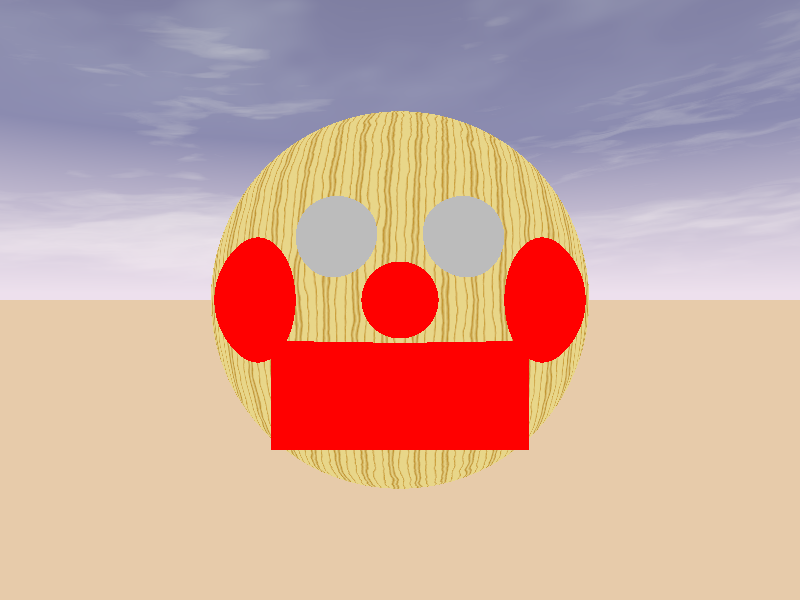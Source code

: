 //  1_sphere3ed.pov
#include "colors.inc"  
#include "skies.inc"  
#include "textures.inc" 

//statics  
camera{ 
  location <0.0, 0.0, -10.0> 
  look_at  <0.0, 0.0, 0.0>
} 
sky_sphere {
  S_Cloud1
}

plane {
  y, -4
  pigment { color rgb <0.8,0.6,0.4> }
}      



light_source { 
  <5.0,5.0,-5.0> 
  color rgb <1.0, 1.0, 1.0>
} 

light_source { 
  <-5.0,5.0,-5.0> 
  color rgb <1.0, 1.0, 1.0>
}

light_source { 
  <0.0,-5.0,-5.0> 
  color rgb <1.0, 1.0, 1.0>
}

// body
sphere { 
  <0.0, 0.0 ,0.0>, 3.0 
//  pigment { rgb <1.0, 1.0, 0.25> }
  
    texture {
    Yellow_Pine  
    finish { Shiny }
    scale 4
  }
  
  
}    

// left
sphere { 
  <-1.5, 0.0 ,-1.75>, 1.0  
  pigment { rgb <1.0, 0.0, 0.0> }
} 
//right
sphere { 
  <1.5, 0.0 ,-1.75>, 1.0  
  pigment { rgb <1.0, 0.0, 0.0> }
}

 
// left
sphere { 
  <-0.75, 0.75 ,-2.75>, 0.5  
  pigment { rgb <0.5, 0.5, 0.5> }
} 
//right
sphere { 
  <0.75, 0.75 ,-2.75>, 0.5  
  pigment { rgb <0.5, 0.5, 0.5> }
}


//right
sphere { 
  <0.0, 0.0 ,-2.75>, 0.5  
  pigment { rgb <1.0, 0.0, 0.0> }
}

//mouse

box{
<-1.5,-1.75,-3>
<1.5,-0.5,3>
pigment{color rgb<1.0,0,0>}
}